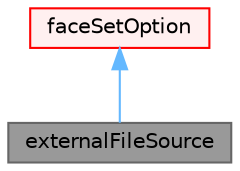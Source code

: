 digraph "externalFileSource"
{
 // LATEX_PDF_SIZE
  bgcolor="transparent";
  edge [fontname=Helvetica,fontsize=10,labelfontname=Helvetica,labelfontsize=10];
  node [fontname=Helvetica,fontsize=10,shape=box,height=0.2,width=0.4];
  Node1 [id="Node000001",label="externalFileSource",height=0.2,width=0.4,color="gray40", fillcolor="grey60", style="filled", fontcolor="black",tooltip="Applies sources on a specified field within a specified region by using an external table file."];
  Node2 -> Node1 [id="edge1_Node000001_Node000002",dir="back",color="steelblue1",style="solid",tooltip=" "];
  Node2 [id="Node000002",label="faceSetOption",height=0.2,width=0.4,color="red", fillcolor="#FFF0F0", style="filled",URL="$classFoam_1_1fa_1_1faceSetOption.html",tooltip="Intermediate abstract class for handling face-set options for the derived faOptions."];
}
